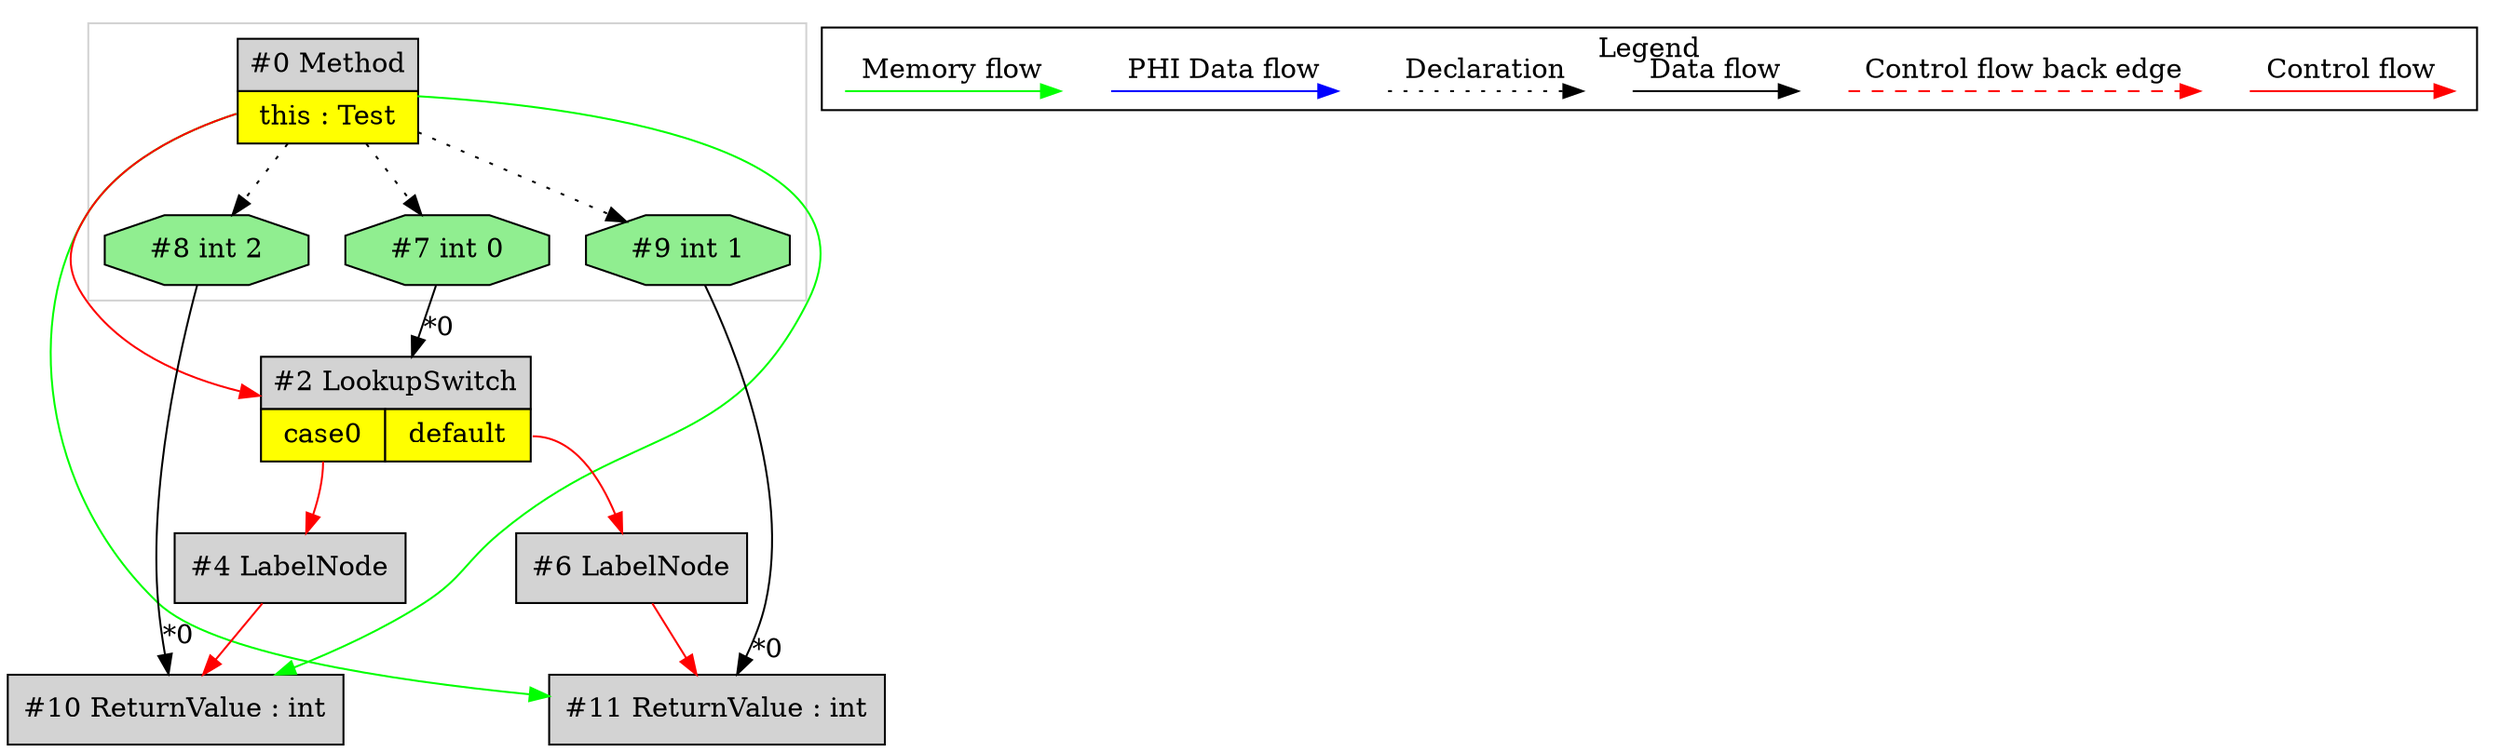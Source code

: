 digraph {
 node0[margin="0", label=<<table border="0" cellborder="1" cellspacing="0" cellpadding="5"><tr><td colspan="1">#0 Method</td></tr><tr><td port="prj1" bgcolor="yellow">this : Test</td></tr></table>>,shape=none, fillcolor=lightgrey, style=filled];
 node11[label="#11 ReturnValue : int",shape=box, fillcolor=lightgrey, style=filled];
 node9 -> node11[headlabel="*0", labeldistance=2];
 node6 -> node11[labeldistance=2, color=red, fontcolor=red];
 node0 -> node11[labeldistance=2, color=green, constraint=false];
 node6[label="#6 LabelNode",shape=box, fillcolor=lightgrey, style=filled];
 node2:prj5 -> node6[labeldistance=2, color=red, fontcolor=red];
 node2[margin="0", label=<<table border="0" cellborder="1" cellspacing="0" cellpadding="5"><tr><td colspan="2">#2 LookupSwitch</td></tr><tr><td port="prj3" bgcolor="yellow">case0</td><td port="prj5" bgcolor="yellow">default</td></tr></table>>,shape=none, fillcolor=lightgrey, style=filled];
 node7 -> node2[headlabel="*0", labeldistance=2];
 node0 -> node2[labeldistance=2, color=red, fontcolor=red];
 node7[label="#7 int 0",shape=octagon, fillcolor=lightgreen, style=filled];
 node0 -> node7[style=dotted];
 node4[label="#4 LabelNode",shape=box, fillcolor=lightgrey, style=filled];
 node2:prj3 -> node4[labeldistance=2, color=red, fontcolor=red];
 node10[label="#10 ReturnValue : int",shape=box, fillcolor=lightgrey, style=filled];
 node8 -> node10[headlabel="*0", labeldistance=2];
 node4 -> node10[labeldistance=2, color=red, fontcolor=red];
 node0 -> node10[labeldistance=2, color=green, constraint=false];
 node8[label="#8 int 2",shape=octagon, fillcolor=lightgreen, style=filled];
 node0 -> node8[style=dotted];
 node9[label="#9 int 1",shape=octagon, fillcolor=lightgreen, style=filled];
 node0 -> node9[style=dotted];
 subgraph cluster_0 {
  color=lightgray;
  node0;
  node7;
  node8;
  node9;
 }
 subgraph cluster_000 {
  label = "Legend";
  node [shape=point]
  {
   rank=same;
   c0 [style = invis];
   c1 [style = invis];
   c2 [style = invis];
   c3 [style = invis];
   d0 [style = invis];
   d1 [style = invis];
   d2 [style = invis];
   d3 [style = invis];
   d4 [style = invis];
   d5 [style = invis];
   d6 [style = invis];
   d7 [style = invis];
  }
  c0 -> c1 [label="Control flow", style=solid, color=red]
  c2 -> c3 [label="Control flow back edge", style=dashed, color=red]
  d0 -> d1 [label="Data flow"]
  d2 -> d3 [label="Declaration", style=dotted]
  d4 -> d5 [label="PHI Data flow", color=blue]
  d6 -> d7 [label="Memory flow", color=green]
 }

}
